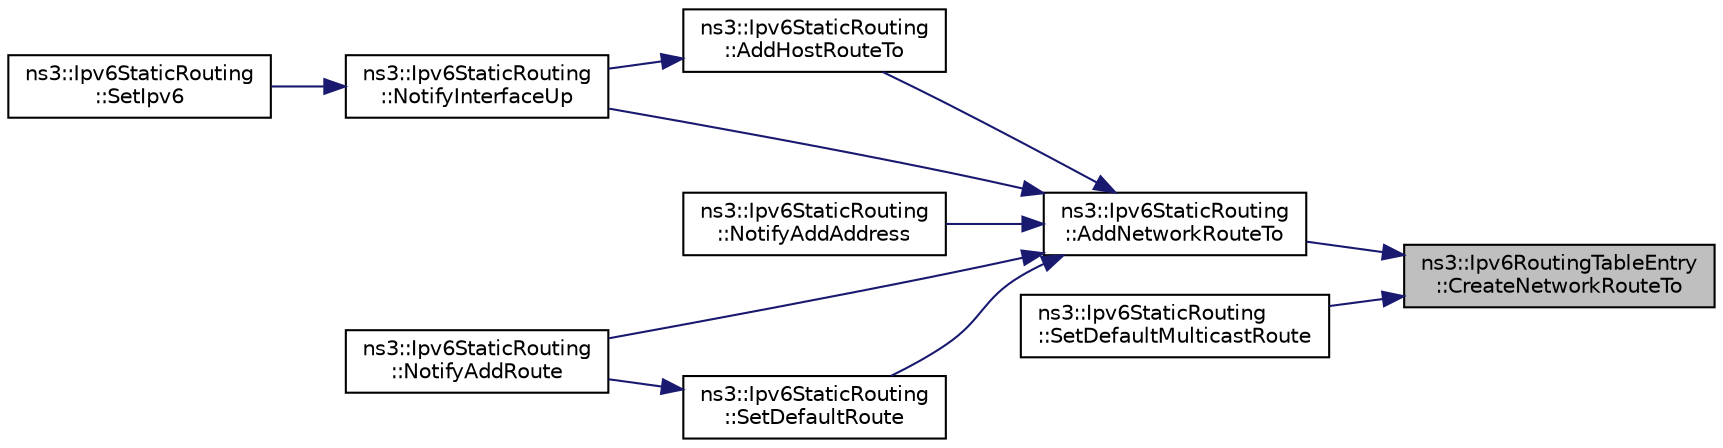 digraph "ns3::Ipv6RoutingTableEntry::CreateNetworkRouteTo"
{
 // LATEX_PDF_SIZE
  edge [fontname="Helvetica",fontsize="10",labelfontname="Helvetica",labelfontsize="10"];
  node [fontname="Helvetica",fontsize="10",shape=record];
  rankdir="RL";
  Node1 [label="ns3::Ipv6RoutingTableEntry\l::CreateNetworkRouteTo",height=0.2,width=0.4,color="black", fillcolor="grey75", style="filled", fontcolor="black",tooltip="Create a route to a network."];
  Node1 -> Node2 [dir="back",color="midnightblue",fontsize="10",style="solid",fontname="Helvetica"];
  Node2 [label="ns3::Ipv6StaticRouting\l::AddNetworkRouteTo",height=0.2,width=0.4,color="black", fillcolor="white", style="filled",URL="$classns3_1_1_ipv6_static_routing.html#ac0c0c9d8e3182295c1cdb4a3d612a2d3",tooltip="Add route to network."];
  Node2 -> Node3 [dir="back",color="midnightblue",fontsize="10",style="solid",fontname="Helvetica"];
  Node3 [label="ns3::Ipv6StaticRouting\l::AddHostRouteTo",height=0.2,width=0.4,color="black", fillcolor="white", style="filled",URL="$classns3_1_1_ipv6_static_routing.html#a9c09d10eb7d7d67c29bdc05bb620c241",tooltip="Add route to host."];
  Node3 -> Node4 [dir="back",color="midnightblue",fontsize="10",style="solid",fontname="Helvetica"];
  Node4 [label="ns3::Ipv6StaticRouting\l::NotifyInterfaceUp",height=0.2,width=0.4,color="black", fillcolor="white", style="filled",URL="$classns3_1_1_ipv6_static_routing.html#a9750930029ffe2eaafda77ba77918472",tooltip="Notify when specified interface goes UP."];
  Node4 -> Node5 [dir="back",color="midnightblue",fontsize="10",style="solid",fontname="Helvetica"];
  Node5 [label="ns3::Ipv6StaticRouting\l::SetIpv6",height=0.2,width=0.4,color="black", fillcolor="white", style="filled",URL="$classns3_1_1_ipv6_static_routing.html#a05569b3f3a6042a7e12a50fe88ee11e7",tooltip="Typically, invoked directly or indirectly from ns3::Ipv6::SetRoutingProtocol."];
  Node2 -> Node6 [dir="back",color="midnightblue",fontsize="10",style="solid",fontname="Helvetica"];
  Node6 [label="ns3::Ipv6StaticRouting\l::NotifyAddAddress",height=0.2,width=0.4,color="black", fillcolor="white", style="filled",URL="$classns3_1_1_ipv6_static_routing.html#ab4f7777b5228f498fa3493c753d50b8f",tooltip="Notify when specified interface add an address."];
  Node2 -> Node7 [dir="back",color="midnightblue",fontsize="10",style="solid",fontname="Helvetica"];
  Node7 [label="ns3::Ipv6StaticRouting\l::NotifyAddRoute",height=0.2,width=0.4,color="black", fillcolor="white", style="filled",URL="$classns3_1_1_ipv6_static_routing.html#aaae863ba89a47ad659fb5dc3602c9e24",tooltip="Notify a new route."];
  Node2 -> Node4 [dir="back",color="midnightblue",fontsize="10",style="solid",fontname="Helvetica"];
  Node2 -> Node8 [dir="back",color="midnightblue",fontsize="10",style="solid",fontname="Helvetica"];
  Node8 [label="ns3::Ipv6StaticRouting\l::SetDefaultRoute",height=0.2,width=0.4,color="black", fillcolor="white", style="filled",URL="$classns3_1_1_ipv6_static_routing.html#af80ab0c9c95ea4bbc004bda7ce1cae06",tooltip="Set the default route."];
  Node8 -> Node7 [dir="back",color="midnightblue",fontsize="10",style="solid",fontname="Helvetica"];
  Node1 -> Node9 [dir="back",color="midnightblue",fontsize="10",style="solid",fontname="Helvetica"];
  Node9 [label="ns3::Ipv6StaticRouting\l::SetDefaultMulticastRoute",height=0.2,width=0.4,color="black", fillcolor="white", style="filled",URL="$classns3_1_1_ipv6_static_routing.html#ac936677e5f3d35e154d7a1f13dd9b7e0",tooltip="Set the default multicast route."];
}
